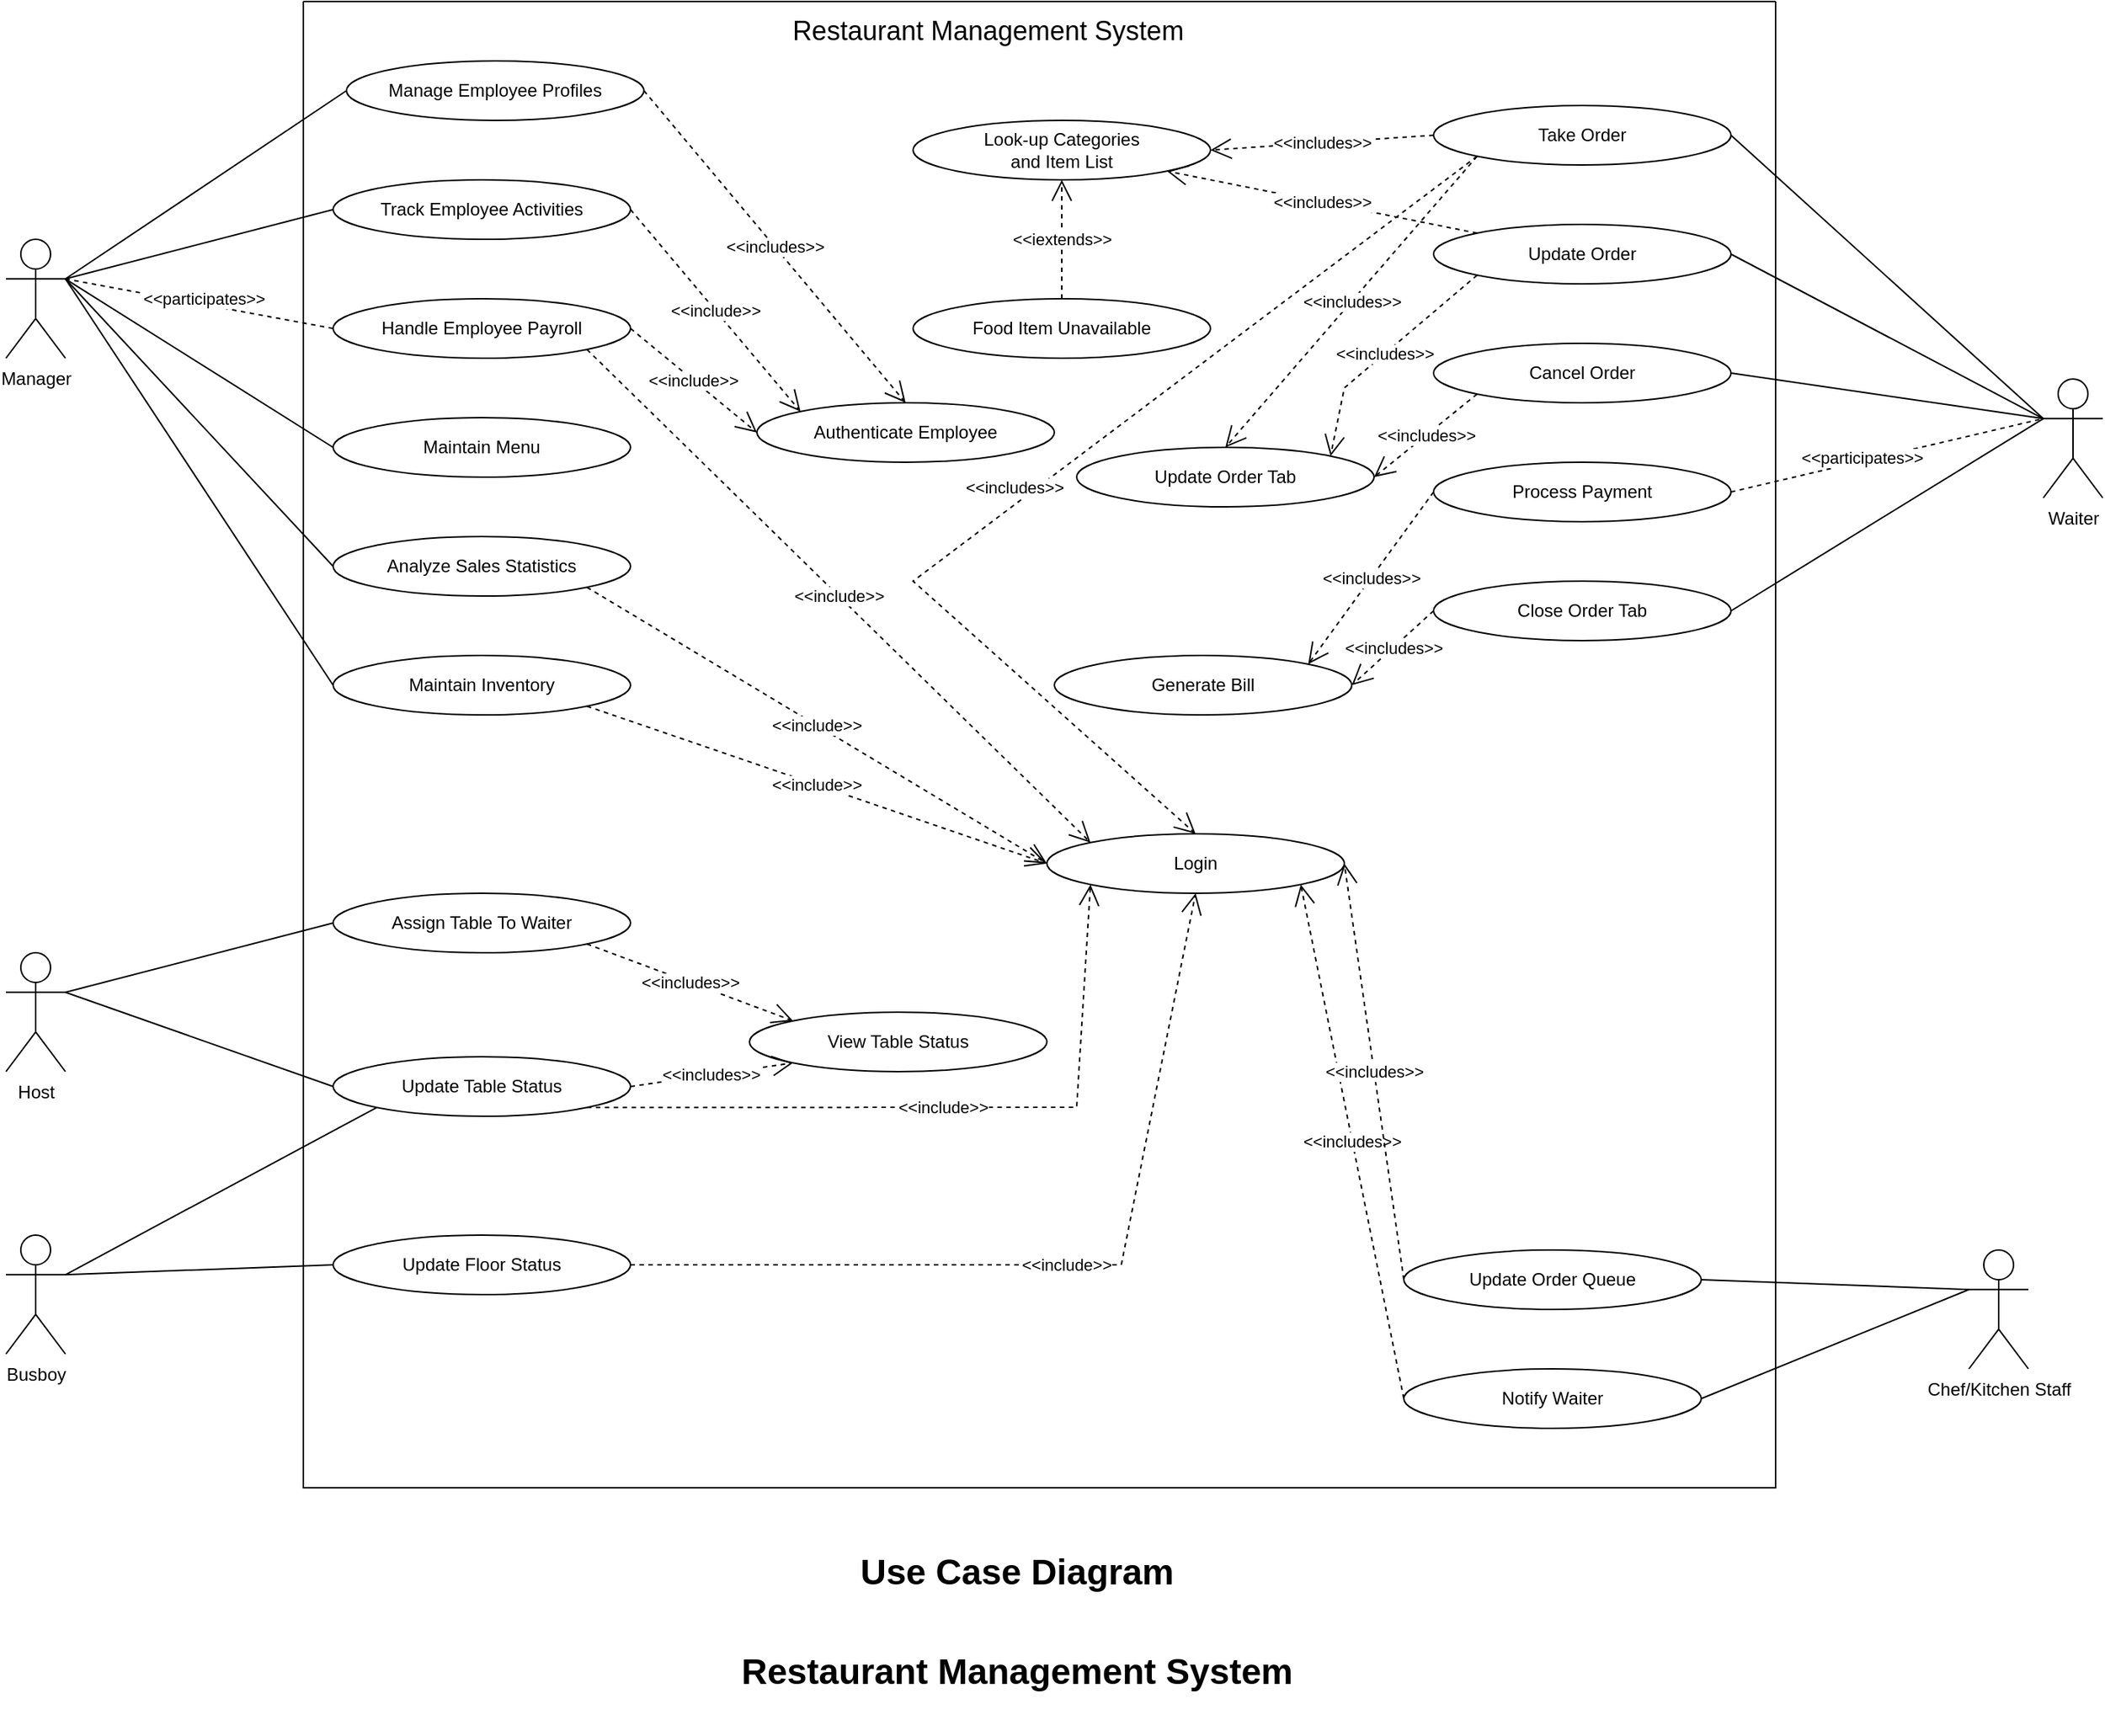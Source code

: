<mxfile version="17.4.4" type="google"><diagram id="OgN-ofrAYoMExOFWiqHz" name="Page-1"><mxGraphModel grid="1" page="1" gridSize="10" guides="1" tooltips="1" connect="1" arrows="1" fold="1" pageScale="1" pageWidth="1169" pageHeight="827" math="0" shadow="0"><root><mxCell id="0"/><mxCell id="1" parent="0"/><mxCell id="dtUeOat8D__e-l_DspRt-1" value="" style="swimlane;startSize=0;" vertex="1" parent="1"><mxGeometry x="280" y="40" width="990" height="1000" as="geometry"><mxRectangle x="280" y="40" width="50" height="40" as="alternateBounds"/></mxGeometry></mxCell><mxCell id="dtUeOat8D__e-l_DspRt-6" value="&lt;font style=&quot;font-size: 18px&quot;&gt;Restaurant Management System&lt;/font&gt;" style="text;html=1;align=center;verticalAlign=middle;resizable=0;points=[];autosize=1;strokeColor=none;fillColor=none;" vertex="1" parent="dtUeOat8D__e-l_DspRt-1"><mxGeometry x="320" y="10" width="280" height="20" as="geometry"/></mxCell><mxCell id="dtUeOat8D__e-l_DspRt-7" value="Manage Employee Profiles" style="ellipse;whiteSpace=wrap;html=1;" vertex="1" parent="dtUeOat8D__e-l_DspRt-1"><mxGeometry x="29" y="40" width="200" height="40" as="geometry"/></mxCell><mxCell id="dtUeOat8D__e-l_DspRt-8" value="Track Employee Activities" style="ellipse;whiteSpace=wrap;html=1;" vertex="1" parent="dtUeOat8D__e-l_DspRt-1"><mxGeometry x="20" y="120" width="200" height="40" as="geometry"/></mxCell><mxCell id="dtUeOat8D__e-l_DspRt-9" value="Handle Employee Payroll" style="ellipse;whiteSpace=wrap;html=1;" vertex="1" parent="dtUeOat8D__e-l_DspRt-1"><mxGeometry x="20" y="200" width="200" height="40" as="geometry"/></mxCell><mxCell id="dtUeOat8D__e-l_DspRt-15" value="&amp;lt;&amp;lt;include&amp;gt;&amp;gt;" style="endArrow=open;endSize=12;dashed=1;html=1;rounded=0;entryX=0;entryY=0;entryDx=0;entryDy=0;exitX=1;exitY=0.5;exitDx=0;exitDy=0;" edge="1" parent="dtUeOat8D__e-l_DspRt-1" source="dtUeOat8D__e-l_DspRt-8" target="fsZ8SMPSgmmtQsoDEt2f-6"><mxGeometry width="160" relative="1" as="geometry"><mxPoint x="140" y="180" as="sourcePoint"/><mxPoint x="300" y="180" as="targetPoint"/></mxGeometry></mxCell><mxCell id="dtUeOat8D__e-l_DspRt-16" value="&amp;lt;&amp;lt;includes&amp;gt;&amp;gt;" style="endArrow=open;endSize=12;dashed=1;html=1;rounded=0;entryX=0.5;entryY=0;entryDx=0;entryDy=0;exitX=1;exitY=0.5;exitDx=0;exitDy=0;" edge="1" parent="dtUeOat8D__e-l_DspRt-1" source="dtUeOat8D__e-l_DspRt-7" target="fsZ8SMPSgmmtQsoDEt2f-6"><mxGeometry width="160" relative="1" as="geometry"><mxPoint x="230" y="210" as="sourcePoint"/><mxPoint x="390" y="210" as="targetPoint"/></mxGeometry></mxCell><mxCell id="dtUeOat8D__e-l_DspRt-19" value="&amp;lt;&amp;lt;include&amp;gt;&amp;gt;" style="endArrow=open;endSize=12;dashed=1;html=1;rounded=0;entryX=0;entryY=0.5;entryDx=0;entryDy=0;exitX=1;exitY=0.5;exitDx=0;exitDy=0;" edge="1" parent="dtUeOat8D__e-l_DspRt-1" source="dtUeOat8D__e-l_DspRt-9" target="fsZ8SMPSgmmtQsoDEt2f-6"><mxGeometry width="160" relative="1" as="geometry"><mxPoint x="225" y="170" as="sourcePoint"/><mxPoint x="385" y="170" as="targetPoint"/></mxGeometry></mxCell><mxCell id="dtUeOat8D__e-l_DspRt-20" value="Maintain Menu" style="ellipse;whiteSpace=wrap;html=1;" vertex="1" parent="dtUeOat8D__e-l_DspRt-1"><mxGeometry x="20" y="280" width="200" height="40" as="geometry"/></mxCell><mxCell id="dtUeOat8D__e-l_DspRt-43" value="&lt;span&gt;Analyze Sales Statistics&lt;/span&gt;" style="ellipse;whiteSpace=wrap;html=1;" vertex="1" parent="dtUeOat8D__e-l_DspRt-1"><mxGeometry x="20" y="360" width="200" height="40" as="geometry"/></mxCell><mxCell id="fsZ8SMPSgmmtQsoDEt2f-2" value="Maintain Inventory" style="ellipse;whiteSpace=wrap;html=1;" vertex="1" parent="dtUeOat8D__e-l_DspRt-1"><mxGeometry x="20" y="440" width="200" height="40" as="geometry"/></mxCell><mxCell id="fsZ8SMPSgmmtQsoDEt2f-6" value="Authenticate Employee" style="ellipse;whiteSpace=wrap;html=1;" vertex="1" parent="dtUeOat8D__e-l_DspRt-1"><mxGeometry x="305" y="270" width="200" height="40" as="geometry"/></mxCell><mxCell id="dtUeOat8D__e-l_DspRt-10" value="Assign Table To Waiter" style="ellipse;whiteSpace=wrap;html=1;" vertex="1" parent="dtUeOat8D__e-l_DspRt-1"><mxGeometry x="20" y="600" width="200" height="40" as="geometry"/></mxCell><mxCell id="dtUeOat8D__e-l_DspRt-14" value="Update Table Status" style="ellipse;whiteSpace=wrap;html=1;" vertex="1" parent="dtUeOat8D__e-l_DspRt-1"><mxGeometry x="20" y="710" width="200" height="40" as="geometry"/></mxCell><mxCell id="dtUeOat8D__e-l_DspRt-17" value="Take Order" style="ellipse;whiteSpace=wrap;html=1;" vertex="1" parent="dtUeOat8D__e-l_DspRt-1"><mxGeometry x="760" y="70" width="200" height="40" as="geometry"/></mxCell><mxCell id="fsZ8SMPSgmmtQsoDEt2f-10" value="View Table Status" style="ellipse;whiteSpace=wrap;html=1;" vertex="1" parent="dtUeOat8D__e-l_DspRt-1"><mxGeometry x="300" y="680" width="200" height="40" as="geometry"/></mxCell><mxCell id="fsZ8SMPSgmmtQsoDEt2f-11" value="&amp;lt;&amp;lt;includes&amp;gt;&amp;gt;" style="endArrow=open;endSize=12;dashed=1;html=1;rounded=0;entryX=0;entryY=0;entryDx=0;entryDy=0;exitX=1;exitY=1;exitDx=0;exitDy=0;" edge="1" parent="dtUeOat8D__e-l_DspRt-1" source="dtUeOat8D__e-l_DspRt-10" target="fsZ8SMPSgmmtQsoDEt2f-10"><mxGeometry width="160" relative="1" as="geometry"><mxPoint x="450" y="614.14" as="sourcePoint"/><mxPoint x="569.289" y="679.998" as="targetPoint"/></mxGeometry></mxCell><mxCell id="fsZ8SMPSgmmtQsoDEt2f-12" value="&amp;lt;&amp;lt;includes&amp;gt;&amp;gt;" style="endArrow=open;endSize=12;dashed=1;html=1;rounded=0;entryX=0;entryY=1;entryDx=0;entryDy=0;exitX=1;exitY=0.5;exitDx=0;exitDy=0;" edge="1" parent="dtUeOat8D__e-l_DspRt-1" source="dtUeOat8D__e-l_DspRt-14" target="fsZ8SMPSgmmtQsoDEt2f-10"><mxGeometry width="160" relative="1" as="geometry"><mxPoint x="609.29" y="770" as="sourcePoint"/><mxPoint x="530.001" y="795.858" as="targetPoint"/></mxGeometry></mxCell><mxCell id="dtUeOat8D__e-l_DspRt-21" value="Update Order" style="ellipse;whiteSpace=wrap;html=1;" vertex="1" parent="dtUeOat8D__e-l_DspRt-1"><mxGeometry x="760" y="150" width="200" height="40" as="geometry"/></mxCell><mxCell id="dtUeOat8D__e-l_DspRt-23" value="Cancel Order" style="ellipse;whiteSpace=wrap;html=1;" vertex="1" parent="dtUeOat8D__e-l_DspRt-1"><mxGeometry x="760" y="230" width="200" height="40" as="geometry"/></mxCell><mxCell id="dtUeOat8D__e-l_DspRt-25" value="Process Payment" style="ellipse;whiteSpace=wrap;html=1;" vertex="1" parent="dtUeOat8D__e-l_DspRt-1"><mxGeometry x="760" y="310" width="200" height="40" as="geometry"/></mxCell><mxCell id="fsZ8SMPSgmmtQsoDEt2f-16" value="Close Order Tab" style="ellipse;whiteSpace=wrap;html=1;" vertex="1" parent="dtUeOat8D__e-l_DspRt-1"><mxGeometry x="760" y="390" width="200" height="40" as="geometry"/></mxCell><mxCell id="fsZ8SMPSgmmtQsoDEt2f-23" value="Update Order Tab" style="ellipse;whiteSpace=wrap;html=1;" vertex="1" parent="dtUeOat8D__e-l_DspRt-1"><mxGeometry x="520" y="300" width="200" height="40" as="geometry"/></mxCell><mxCell id="fsZ8SMPSgmmtQsoDEt2f-24" value="&amp;lt;&amp;lt;includes&amp;gt;&amp;gt;" style="endArrow=open;endSize=12;dashed=1;html=1;rounded=0;entryX=0.5;entryY=0;entryDx=0;entryDy=0;exitX=0;exitY=1;exitDx=0;exitDy=0;" edge="1" parent="dtUeOat8D__e-l_DspRt-1" source="dtUeOat8D__e-l_DspRt-17" target="fsZ8SMPSgmmtQsoDEt2f-23"><mxGeometry width="160" relative="1" as="geometry"><mxPoint x="759.29" y="112.93" as="sourcePoint"/><mxPoint x="670.001" y="87.072" as="targetPoint"/></mxGeometry></mxCell><mxCell id="fsZ8SMPSgmmtQsoDEt2f-25" value="&amp;lt;&amp;lt;includes&amp;gt;&amp;gt;" style="endArrow=open;endSize=12;dashed=1;html=1;rounded=0;entryX=1;entryY=0;entryDx=0;entryDy=0;exitX=0;exitY=1;exitDx=0;exitDy=0;" edge="1" parent="dtUeOat8D__e-l_DspRt-1" source="dtUeOat8D__e-l_DspRt-21" target="fsZ8SMPSgmmtQsoDEt2f-23"><mxGeometry width="160" relative="1" as="geometry"><mxPoint x="769.29" y="200" as="sourcePoint"/><mxPoint x="680.001" y="265.858" as="targetPoint"/><Array as="points"><mxPoint x="700" y="260"/></Array></mxGeometry></mxCell><mxCell id="fsZ8SMPSgmmtQsoDEt2f-26" value="&amp;lt;&amp;lt;includes&amp;gt;&amp;gt;" style="endArrow=open;endSize=12;dashed=1;html=1;rounded=0;entryX=1;entryY=0.5;entryDx=0;entryDy=0;exitX=0;exitY=1;exitDx=0;exitDy=0;" edge="1" parent="dtUeOat8D__e-l_DspRt-1" source="dtUeOat8D__e-l_DspRt-23" target="fsZ8SMPSgmmtQsoDEt2f-23"><mxGeometry width="160" relative="1" as="geometry"><mxPoint x="770" y="239.52" as="sourcePoint"/><mxPoint x="650" y="239.52" as="targetPoint"/></mxGeometry></mxCell><mxCell id="fsZ8SMPSgmmtQsoDEt2f-27" value="Look-up Categories&lt;br&gt;and Item List" style="ellipse;whiteSpace=wrap;html=1;" vertex="1" parent="dtUeOat8D__e-l_DspRt-1"><mxGeometry x="410" y="80" width="200" height="40" as="geometry"/></mxCell><mxCell id="fsZ8SMPSgmmtQsoDEt2f-28" value="&amp;lt;&amp;lt;includes&amp;gt;&amp;gt;" style="endArrow=open;endSize=12;dashed=1;html=1;rounded=0;entryX=1;entryY=0.5;entryDx=0;entryDy=0;exitX=0;exitY=0.5;exitDx=0;exitDy=0;" edge="1" parent="dtUeOat8D__e-l_DspRt-1" source="dtUeOat8D__e-l_DspRt-17" target="fsZ8SMPSgmmtQsoDEt2f-27"><mxGeometry width="160" relative="1" as="geometry"><mxPoint x="730.0" y="60" as="sourcePoint"/><mxPoint x="470" y="240" as="targetPoint"/></mxGeometry></mxCell><mxCell id="fsZ8SMPSgmmtQsoDEt2f-29" value="&amp;lt;&amp;lt;includes&amp;gt;&amp;gt;" style="endArrow=open;endSize=12;dashed=1;html=1;rounded=0;entryX=1;entryY=1;entryDx=0;entryDy=0;exitX=0;exitY=0;exitDx=0;exitDy=0;" edge="1" parent="dtUeOat8D__e-l_DspRt-1" source="dtUeOat8D__e-l_DspRt-21" target="fsZ8SMPSgmmtQsoDEt2f-27"><mxGeometry width="160" relative="1" as="geometry"><mxPoint x="720.0" y="150" as="sourcePoint"/><mxPoint x="540" y="150" as="targetPoint"/></mxGeometry></mxCell><mxCell id="fsZ8SMPSgmmtQsoDEt2f-30" value="Food Item Unavailable" style="ellipse;whiteSpace=wrap;html=1;" vertex="1" parent="dtUeOat8D__e-l_DspRt-1"><mxGeometry x="410" y="200" width="200" height="40" as="geometry"/></mxCell><mxCell id="fsZ8SMPSgmmtQsoDEt2f-31" value="&amp;lt;&amp;lt;iextends&amp;gt;&amp;gt;" style="endArrow=open;endSize=12;dashed=1;html=1;rounded=0;entryX=0.5;entryY=1;entryDx=0;entryDy=0;exitX=0.5;exitY=0;exitDx=0;exitDy=0;" edge="1" parent="dtUeOat8D__e-l_DspRt-1" source="fsZ8SMPSgmmtQsoDEt2f-30" target="fsZ8SMPSgmmtQsoDEt2f-27"><mxGeometry width="160" relative="1" as="geometry"><mxPoint x="629.289" y="199.998" as="sourcePoint"/><mxPoint x="390.711" y="148.282" as="targetPoint"/></mxGeometry></mxCell><mxCell id="fsZ8SMPSgmmtQsoDEt2f-34" value="Update Floor Status" style="ellipse;whiteSpace=wrap;html=1;" vertex="1" parent="dtUeOat8D__e-l_DspRt-1"><mxGeometry x="20" y="830" width="200" height="40" as="geometry"/></mxCell><mxCell id="rbvzg_-GPPJcx6Z6o2sI-1" value="Generate Bill" style="ellipse;whiteSpace=wrap;html=1;" vertex="1" parent="dtUeOat8D__e-l_DspRt-1"><mxGeometry x="505" y="440" width="200" height="40" as="geometry"/></mxCell><mxCell id="rbvzg_-GPPJcx6Z6o2sI-2" value="&amp;lt;&amp;lt;includes&amp;gt;&amp;gt;" style="endArrow=open;endSize=12;dashed=1;html=1;rounded=0;entryX=1;entryY=0.5;entryDx=0;entryDy=0;exitX=0;exitY=0.5;exitDx=0;exitDy=0;" edge="1" parent="dtUeOat8D__e-l_DspRt-1" source="fsZ8SMPSgmmtQsoDEt2f-16" target="rbvzg_-GPPJcx6Z6o2sI-1"><mxGeometry width="160" relative="1" as="geometry"><mxPoint x="759.289" y="480.002" as="sourcePoint"/><mxPoint x="660" y="525.86" as="targetPoint"/></mxGeometry></mxCell><mxCell id="rbvzg_-GPPJcx6Z6o2sI-3" value="&amp;lt;&amp;lt;includes&amp;gt;&amp;gt;" style="endArrow=open;endSize=12;dashed=1;html=1;rounded=0;entryX=1;entryY=0;entryDx=0;entryDy=0;exitX=0;exitY=0.5;exitDx=0;exitDy=0;" edge="1" parent="dtUeOat8D__e-l_DspRt-1" source="dtUeOat8D__e-l_DspRt-25" target="rbvzg_-GPPJcx6Z6o2sI-1"><mxGeometry width="160" relative="1" as="geometry"><mxPoint x="770" y="380" as="sourcePoint"/><mxPoint x="670" y="380" as="targetPoint"/></mxGeometry></mxCell><mxCell id="rbvzg_-GPPJcx6Z6o2sI-4" value="Login" style="ellipse;whiteSpace=wrap;html=1;" vertex="1" parent="dtUeOat8D__e-l_DspRt-1"><mxGeometry x="500" y="560" width="200" height="40" as="geometry"/></mxCell><mxCell id="rbvzg_-GPPJcx6Z6o2sI-8" value="&amp;lt;&amp;lt;include&amp;gt;&amp;gt;" style="endArrow=open;endSize=12;dashed=1;html=1;rounded=0;entryX=0.5;entryY=1;entryDx=0;entryDy=0;exitX=1;exitY=0.5;exitDx=0;exitDy=0;" edge="1" parent="dtUeOat8D__e-l_DspRt-1" source="fsZ8SMPSgmmtQsoDEt2f-34" target="rbvzg_-GPPJcx6Z6o2sI-4"><mxGeometry width="160" relative="1" as="geometry"><mxPoint x="190.71" y="795.86" as="sourcePoint"/><mxPoint x="369.999" y="760.002" as="targetPoint"/><Array as="points"><mxPoint x="550" y="850"/></Array></mxGeometry></mxCell><mxCell id="rbvzg_-GPPJcx6Z6o2sI-9" value="&amp;lt;&amp;lt;include&amp;gt;&amp;gt;" style="endArrow=open;endSize=12;dashed=1;html=1;rounded=0;entryX=0;entryY=1;entryDx=0;entryDy=0;exitX=1;exitY=1;exitDx=0;exitDy=0;" edge="1" parent="dtUeOat8D__e-l_DspRt-1" source="dtUeOat8D__e-l_DspRt-14" target="rbvzg_-GPPJcx6Z6o2sI-4"><mxGeometry width="160" relative="1" as="geometry"><mxPoint x="210" y="786" as="sourcePoint"/><mxPoint x="360" y="786" as="targetPoint"/><Array as="points"><mxPoint x="520" y="744"/></Array></mxGeometry></mxCell><mxCell id="rbvzg_-GPPJcx6Z6o2sI-10" value="&amp;lt;&amp;lt;include&amp;gt;&amp;gt;" style="endArrow=open;endSize=12;dashed=1;html=1;rounded=0;entryX=0;entryY=0.5;entryDx=0;entryDy=0;exitX=1;exitY=1;exitDx=0;exitDy=0;" edge="1" parent="dtUeOat8D__e-l_DspRt-1" source="dtUeOat8D__e-l_DspRt-43" target="rbvzg_-GPPJcx6Z6o2sI-4"><mxGeometry width="160" relative="1" as="geometry"><mxPoint x="390" y="390" as="sourcePoint"/><mxPoint x="475" y="460" as="targetPoint"/></mxGeometry></mxCell><mxCell id="rbvzg_-GPPJcx6Z6o2sI-11" value="&amp;lt;&amp;lt;include&amp;gt;&amp;gt;" style="endArrow=open;endSize=12;dashed=1;html=1;rounded=0;exitX=1;exitY=1;exitDx=0;exitDy=0;" edge="1" parent="dtUeOat8D__e-l_DspRt-1" source="fsZ8SMPSgmmtQsoDEt2f-2"><mxGeometry width="160" relative="1" as="geometry"><mxPoint x="170.001" y="494.142" as="sourcePoint"/><mxPoint x="500" y="580" as="targetPoint"/></mxGeometry></mxCell><mxCell id="rbvzg_-GPPJcx6Z6o2sI-12" value="&amp;lt;&amp;lt;include&amp;gt;&amp;gt;" style="endArrow=open;endSize=12;dashed=1;html=1;rounded=0;entryX=0;entryY=0;entryDx=0;entryDy=0;exitX=1;exitY=1;exitDx=0;exitDy=0;" edge="1" parent="dtUeOat8D__e-l_DspRt-1" source="dtUeOat8D__e-l_DspRt-9" target="rbvzg_-GPPJcx6Z6o2sI-4"><mxGeometry width="160" relative="1" as="geometry"><mxPoint x="220.001" y="327.072" as="sourcePoint"/><mxPoint x="529.29" y="512.93" as="targetPoint"/></mxGeometry></mxCell><mxCell id="rbvzg_-GPPJcx6Z6o2sI-13" value="&amp;lt;&amp;lt;includes&amp;gt;&amp;gt;" style="endArrow=open;endSize=12;dashed=1;html=1;rounded=0;entryX=0.5;entryY=0;entryDx=0;entryDy=0;exitX=0;exitY=1;exitDx=0;exitDy=0;" edge="1" parent="dtUeOat8D__e-l_DspRt-1" source="dtUeOat8D__e-l_DspRt-17" target="rbvzg_-GPPJcx6Z6o2sI-4"><mxGeometry x="0.05" y="-10" width="160" relative="1" as="geometry"><mxPoint x="820" y="510" as="sourcePoint"/><mxPoint x="640" y="510" as="targetPoint"/><Array as="points"><mxPoint x="410" y="390"/></Array><mxPoint x="1" as="offset"/></mxGeometry></mxCell><mxCell id="dtUeOat8D__e-l_DspRt-2" value="Manager" style="shape=umlActor;verticalLabelPosition=bottom;verticalAlign=top;html=1;outlineConnect=0;" vertex="1" parent="1"><mxGeometry x="80" y="200" width="40" height="80" as="geometry"/></mxCell><mxCell id="dtUeOat8D__e-l_DspRt-30" value="" style="endArrow=none;html=1;rounded=0;entryX=0;entryY=0.5;entryDx=0;entryDy=0;exitX=1;exitY=0.333;exitDx=0;exitDy=0;exitPerimeter=0;" edge="1" parent="1" source="dtUeOat8D__e-l_DspRt-2" target="dtUeOat8D__e-l_DspRt-7"><mxGeometry width="50" height="50" relative="1" as="geometry"><mxPoint x="140" y="300" as="sourcePoint"/><mxPoint x="190" y="250" as="targetPoint"/></mxGeometry></mxCell><mxCell id="dtUeOat8D__e-l_DspRt-31" value="" style="endArrow=none;html=1;rounded=0;entryX=0;entryY=0.5;entryDx=0;entryDy=0;exitX=1;exitY=0.333;exitDx=0;exitDy=0;exitPerimeter=0;" edge="1" parent="1" source="dtUeOat8D__e-l_DspRt-2" target="dtUeOat8D__e-l_DspRt-8"><mxGeometry width="50" height="50" relative="1" as="geometry"><mxPoint x="200" y="420" as="sourcePoint"/><mxPoint x="310" y="110" as="targetPoint"/></mxGeometry></mxCell><mxCell id="dtUeOat8D__e-l_DspRt-33" value="" style="endArrow=none;html=1;rounded=0;entryX=0;entryY=0.5;entryDx=0;entryDy=0;exitX=1;exitY=0.333;exitDx=0;exitDy=0;exitPerimeter=0;" edge="1" parent="1" source="dtUeOat8D__e-l_DspRt-2" target="dtUeOat8D__e-l_DspRt-20"><mxGeometry width="50" height="50" relative="1" as="geometry"><mxPoint x="170" y="396.667" as="sourcePoint"/><mxPoint x="310" y="270" as="targetPoint"/></mxGeometry></mxCell><mxCell id="dtUeOat8D__e-l_DspRt-46" value="Busboy" style="shape=umlActor;verticalLabelPosition=bottom;verticalAlign=top;html=1;outlineConnect=0;" vertex="1" parent="1"><mxGeometry x="80" y="870" width="40" height="80" as="geometry"/></mxCell><mxCell id="dtUeOat8D__e-l_DspRt-51" value="&lt;h1 style=&quot;color: rgb(0 , 0 , 0) ; font-family: &amp;#34;helvetica&amp;#34; ; font-style: normal ; letter-spacing: normal ; text-indent: 0px ; text-transform: none ; word-spacing: 0px ; background-color: rgb(255 , 255 , 255)&quot;&gt;&lt;font style=&quot;font-size: 24px&quot;&gt;Use Case Diagram&lt;/font&gt;&lt;/h1&gt;&lt;h1 style=&quot;color: rgb(0 , 0 , 0) ; font-family: &amp;#34;helvetica&amp;#34; ; font-style: normal ; letter-spacing: normal ; text-indent: 0px ; text-transform: none ; word-spacing: 0px ; background-color: rgb(255 , 255 , 255)&quot;&gt;&lt;font style=&quot;font-size: 24px&quot;&gt;Restaurant Management System&lt;/font&gt;&lt;/h1&gt;" style="text;whiteSpace=wrap;html=1;fontSize=18;align=center;" vertex="1" parent="1"><mxGeometry x="500" y="1040" width="520" height="90" as="geometry"/></mxCell><mxCell id="fsZ8SMPSgmmtQsoDEt2f-1" value="" style="endArrow=none;html=1;rounded=0;entryX=0;entryY=0.5;entryDx=0;entryDy=0;exitX=1;exitY=0.333;exitDx=0;exitDy=0;exitPerimeter=0;" edge="1" parent="1" source="dtUeOat8D__e-l_DspRt-2" target="dtUeOat8D__e-l_DspRt-43"><mxGeometry width="50" height="50" relative="1" as="geometry"><mxPoint x="160" y="230" as="sourcePoint"/><mxPoint x="290" y="376.67" as="targetPoint"/></mxGeometry></mxCell><mxCell id="fsZ8SMPSgmmtQsoDEt2f-4" value="" style="endArrow=none;dashed=1;html=1;rounded=0;entryX=0;entryY=0.5;entryDx=0;entryDy=0;exitX=1;exitY=0.333;exitDx=0;exitDy=0;exitPerimeter=0;" edge="1" parent="1" source="dtUeOat8D__e-l_DspRt-2" target="dtUeOat8D__e-l_DspRt-9"><mxGeometry width="50" height="50" relative="1" as="geometry"><mxPoint x="170" y="250" as="sourcePoint"/><mxPoint x="210" y="400" as="targetPoint"/></mxGeometry></mxCell><mxCell id="fsZ8SMPSgmmtQsoDEt2f-5" value="&amp;lt;&amp;lt;participates&amp;gt;&amp;gt;" style="edgeLabel;html=1;align=center;verticalAlign=middle;resizable=0;points=[];" connectable="0" vertex="1" parent="fsZ8SMPSgmmtQsoDEt2f-4"><mxGeometry x="0.163" y="2" relative="1" as="geometry"><mxPoint x="-12" y="-4" as="offset"/></mxGeometry></mxCell><mxCell id="dtUeOat8D__e-l_DspRt-11" value="Update Order Queue" style="ellipse;whiteSpace=wrap;html=1;" vertex="1" parent="1"><mxGeometry x="1020" y="880" width="200" height="40" as="geometry"/></mxCell><mxCell id="dtUeOat8D__e-l_DspRt-12" value="Notify Waiter" style="ellipse;whiteSpace=wrap;html=1;" vertex="1" parent="1"><mxGeometry x="1020" y="960" width="200" height="40" as="geometry"/></mxCell><mxCell id="dtUeOat8D__e-l_DspRt-3" value="Host" style="shape=umlActor;verticalLabelPosition=bottom;verticalAlign=top;html=1;outlineConnect=0;" vertex="1" parent="1"><mxGeometry x="80" y="680" width="40" height="80" as="geometry"/></mxCell><mxCell id="dtUeOat8D__e-l_DspRt-4" value="Chef/Kitchen Staff" style="shape=umlActor;verticalLabelPosition=bottom;verticalAlign=top;html=1;outlineConnect=0;" vertex="1" parent="1"><mxGeometry x="1400" y="880" width="40" height="80" as="geometry"/></mxCell><mxCell id="dtUeOat8D__e-l_DspRt-34" value="" style="endArrow=none;html=1;rounded=0;exitX=0;exitY=0.5;exitDx=0;exitDy=0;entryX=1;entryY=0.333;entryDx=0;entryDy=0;entryPerimeter=0;" edge="1" parent="1" source="dtUeOat8D__e-l_DspRt-10" target="dtUeOat8D__e-l_DspRt-3"><mxGeometry width="50" height="50" relative="1" as="geometry"><mxPoint x="1089" y="810" as="sourcePoint"/><mxPoint x="1139" y="760" as="targetPoint"/></mxGeometry></mxCell><mxCell id="dtUeOat8D__e-l_DspRt-35" value="" style="endArrow=none;html=1;rounded=0;exitX=0;exitY=0.5;exitDx=0;exitDy=0;entryX=1;entryY=0.333;entryDx=0;entryDy=0;entryPerimeter=0;" edge="1" parent="1" source="dtUeOat8D__e-l_DspRt-14" target="dtUeOat8D__e-l_DspRt-3"><mxGeometry width="50" height="50" relative="1" as="geometry"><mxPoint x="979" y="740" as="sourcePoint"/><mxPoint x="1119" y="956.667" as="targetPoint"/></mxGeometry></mxCell><mxCell id="dtUeOat8D__e-l_DspRt-40" value="" style="endArrow=none;html=1;rounded=0;exitX=1;exitY=0.5;exitDx=0;exitDy=0;entryX=0;entryY=0.333;entryDx=0;entryDy=0;entryPerimeter=0;" edge="1" parent="1" source="dtUeOat8D__e-l_DspRt-11" target="dtUeOat8D__e-l_DspRt-4"><mxGeometry width="50" height="50" relative="1" as="geometry"><mxPoint x="1160" y="913.33" as="sourcePoint"/><mxPoint x="1300" y="719.997" as="targetPoint"/></mxGeometry></mxCell><mxCell id="dtUeOat8D__e-l_DspRt-41" value="" style="endArrow=none;html=1;rounded=0;exitX=1;exitY=0.5;exitDx=0;exitDy=0;entryX=0;entryY=0.333;entryDx=0;entryDy=0;entryPerimeter=0;" edge="1" parent="1" source="dtUeOat8D__e-l_DspRt-12" target="dtUeOat8D__e-l_DspRt-4"><mxGeometry width="50" height="50" relative="1" as="geometry"><mxPoint x="1140" y="940" as="sourcePoint"/><mxPoint x="1280" y="946.667" as="targetPoint"/></mxGeometry></mxCell><mxCell id="fsZ8SMPSgmmtQsoDEt2f-9" value="" style="endArrow=none;html=1;rounded=0;entryX=0;entryY=0.5;entryDx=0;entryDy=0;exitX=1;exitY=0.333;exitDx=0;exitDy=0;exitPerimeter=0;" edge="1" parent="1" source="dtUeOat8D__e-l_DspRt-2" target="fsZ8SMPSgmmtQsoDEt2f-2"><mxGeometry width="50" height="50" relative="1" as="geometry"><mxPoint x="160" y="230" as="sourcePoint"/><mxPoint x="260.0" y="440" as="targetPoint"/></mxGeometry></mxCell><mxCell id="fsZ8SMPSgmmtQsoDEt2f-15" value="Waiter" style="shape=umlActor;verticalLabelPosition=bottom;verticalAlign=top;html=1;outlineConnect=0;" vertex="1" parent="1"><mxGeometry x="1450" y="294" width="40" height="80" as="geometry"/></mxCell><mxCell id="fsZ8SMPSgmmtQsoDEt2f-17" value="" style="endArrow=none;html=1;rounded=0;exitX=1;exitY=0.5;exitDx=0;exitDy=0;entryX=0;entryY=0.333;entryDx=0;entryDy=0;entryPerimeter=0;" edge="1" parent="1" source="dtUeOat8D__e-l_DspRt-21" target="fsZ8SMPSgmmtQsoDEt2f-15"><mxGeometry width="50" height="50" relative="1" as="geometry"><mxPoint x="1340" y="294" as="sourcePoint"/><mxPoint x="1390" y="340.667" as="targetPoint"/></mxGeometry></mxCell><mxCell id="fsZ8SMPSgmmtQsoDEt2f-18" value="" style="endArrow=none;html=1;rounded=0;exitX=1;exitY=0.5;exitDx=0;exitDy=0;entryX=0;entryY=0.333;entryDx=0;entryDy=0;entryPerimeter=0;" edge="1" parent="1" source="dtUeOat8D__e-l_DspRt-23" target="fsZ8SMPSgmmtQsoDEt2f-15"><mxGeometry width="50" height="50" relative="1" as="geometry"><mxPoint x="1250" y="273.33" as="sourcePoint"/><mxPoint x="1430" y="373.997" as="targetPoint"/></mxGeometry></mxCell><mxCell id="fsZ8SMPSgmmtQsoDEt2f-19" value="" style="endArrow=none;html=1;rounded=0;exitX=1;exitY=0.5;exitDx=0;exitDy=0;entryX=0;entryY=0.333;entryDx=0;entryDy=0;entryPerimeter=0;" edge="1" parent="1" source="fsZ8SMPSgmmtQsoDEt2f-16" target="fsZ8SMPSgmmtQsoDEt2f-15"><mxGeometry width="50" height="50" relative="1" as="geometry"><mxPoint x="1240" y="340" as="sourcePoint"/><mxPoint x="1420" y="360.667" as="targetPoint"/></mxGeometry></mxCell><mxCell id="fsZ8SMPSgmmtQsoDEt2f-20" value="" style="endArrow=none;dashed=1;html=1;rounded=0;entryX=0;entryY=0.333;entryDx=0;entryDy=0;exitX=1;exitY=0.5;exitDx=0;exitDy=0;entryPerimeter=0;" edge="1" parent="1" source="dtUeOat8D__e-l_DspRt-25" target="fsZ8SMPSgmmtQsoDEt2f-15"><mxGeometry width="50" height="50" relative="1" as="geometry"><mxPoint x="1250" y="159.997" as="sourcePoint"/><mxPoint x="1430" y="193.33" as="targetPoint"/></mxGeometry></mxCell><mxCell id="fsZ8SMPSgmmtQsoDEt2f-21" value="&amp;lt;&amp;lt;participates&amp;gt;&amp;gt;" style="edgeLabel;html=1;align=center;verticalAlign=middle;resizable=0;points=[];" connectable="0" vertex="1" parent="fsZ8SMPSgmmtQsoDEt2f-20"><mxGeometry x="0.163" y="2" relative="1" as="geometry"><mxPoint x="-34" y="7" as="offset"/></mxGeometry></mxCell><mxCell id="fsZ8SMPSgmmtQsoDEt2f-22" value="" style="endArrow=none;html=1;rounded=0;exitX=1;exitY=0.5;exitDx=0;exitDy=0;entryX=0;entryY=0.333;entryDx=0;entryDy=0;entryPerimeter=0;" edge="1" parent="1" source="dtUeOat8D__e-l_DspRt-17" target="fsZ8SMPSgmmtQsoDEt2f-15"><mxGeometry width="50" height="50" relative="1" as="geometry"><mxPoint x="1310" y="150" as="sourcePoint"/><mxPoint x="1490" y="250.667" as="targetPoint"/></mxGeometry></mxCell><mxCell id="fsZ8SMPSgmmtQsoDEt2f-37" value="" style="endArrow=none;html=1;rounded=0;entryX=0;entryY=0.5;entryDx=0;entryDy=0;exitX=1;exitY=0.333;exitDx=0;exitDy=0;exitPerimeter=0;" edge="1" parent="1" source="dtUeOat8D__e-l_DspRt-46" target="fsZ8SMPSgmmtQsoDEt2f-34"><mxGeometry width="50" height="50" relative="1" as="geometry"><mxPoint x="90" y="573.337" as="sourcePoint"/><mxPoint x="270.0" y="846.67" as="targetPoint"/></mxGeometry></mxCell><mxCell id="fsZ8SMPSgmmtQsoDEt2f-38" value="" style="endArrow=none;html=1;rounded=0;entryX=0;entryY=1;entryDx=0;entryDy=0;exitX=1;exitY=0.333;exitDx=0;exitDy=0;exitPerimeter=0;" edge="1" parent="1" source="dtUeOat8D__e-l_DspRt-46" target="dtUeOat8D__e-l_DspRt-14"><mxGeometry width="50" height="50" relative="1" as="geometry"><mxPoint x="130" y="926.667" as="sourcePoint"/><mxPoint x="300" y="970" as="targetPoint"/></mxGeometry></mxCell><mxCell id="rbvzg_-GPPJcx6Z6o2sI-5" value="&amp;lt;&amp;lt;includes&amp;gt;&amp;gt;" style="endArrow=open;endSize=12;dashed=1;html=1;rounded=0;entryX=1;entryY=1;entryDx=0;entryDy=0;exitX=0;exitY=0.5;exitDx=0;exitDy=0;" edge="1" parent="1" source="dtUeOat8D__e-l_DspRt-12" target="rbvzg_-GPPJcx6Z6o2sI-4"><mxGeometry width="160" relative="1" as="geometry"><mxPoint x="970.0" y="950" as="sourcePoint"/><mxPoint x="870.0" y="950" as="targetPoint"/></mxGeometry></mxCell><mxCell id="rbvzg_-GPPJcx6Z6o2sI-6" value="&amp;lt;&amp;lt;includes&amp;gt;&amp;gt;" style="endArrow=open;endSize=12;dashed=1;html=1;rounded=0;entryX=1;entryY=0.5;entryDx=0;entryDy=0;exitX=0;exitY=0.5;exitDx=0;exitDy=0;" edge="1" parent="1" source="dtUeOat8D__e-l_DspRt-11" target="rbvzg_-GPPJcx6Z6o2sI-4"><mxGeometry width="160" relative="1" as="geometry"><mxPoint x="940.0" y="890" as="sourcePoint"/><mxPoint x="800" y="950" as="targetPoint"/></mxGeometry></mxCell></root></mxGraphModel></diagram></mxfile>